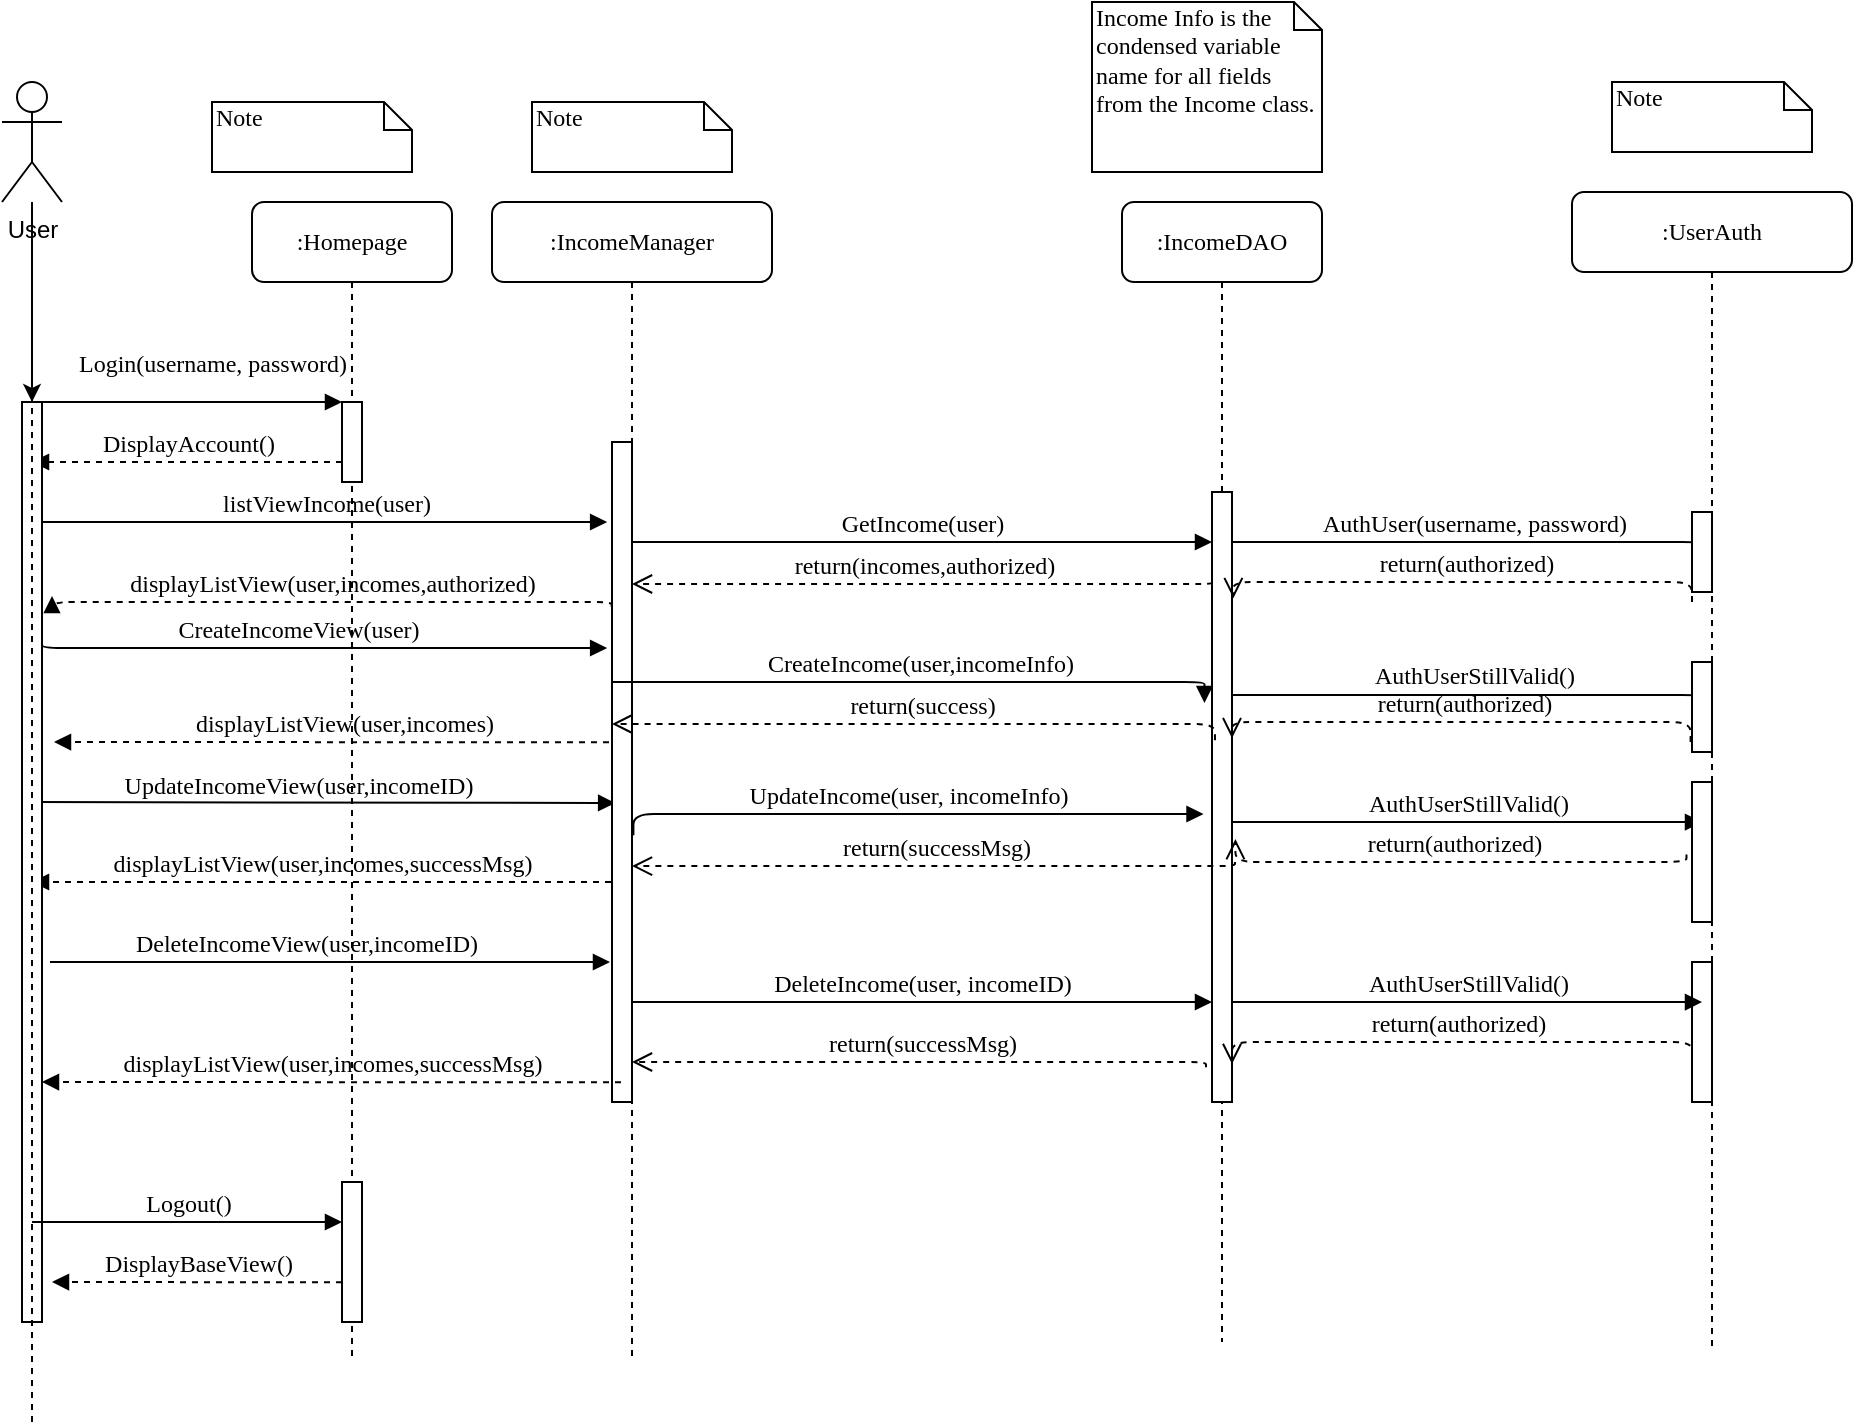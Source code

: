 <mxfile version="15.2.7" type="device"><diagram name="Page-1" id="13e1069c-82ec-6db2-03f1-153e76fe0fe0"><mxGraphModel dx="870" dy="1387" grid="1" gridSize="10" guides="1" tooltips="1" connect="1" arrows="1" fold="1" page="1" pageScale="1" pageWidth="1100" pageHeight="850" background="none" math="0" shadow="0"><root><mxCell id="0"/><mxCell id="1" parent="0"/><mxCell id="7baba1c4bc27f4b0-2" value=":Homepage" style="shape=umlLifeline;perimeter=lifelinePerimeter;whiteSpace=wrap;html=1;container=1;collapsible=0;recursiveResize=0;outlineConnect=0;rounded=1;shadow=0;comic=0;labelBackgroundColor=none;strokeWidth=1;fontFamily=Verdana;fontSize=12;align=center;" parent="1" vertex="1"><mxGeometry x="260" y="80" width="100" height="580" as="geometry"/></mxCell><mxCell id="7baba1c4bc27f4b0-10" value="" style="html=1;points=[];perimeter=orthogonalPerimeter;rounded=0;shadow=0;comic=0;labelBackgroundColor=none;strokeWidth=1;fontFamily=Verdana;fontSize=12;align=center;" parent="7baba1c4bc27f4b0-2" vertex="1"><mxGeometry x="45" y="100" width="10" height="40" as="geometry"/></mxCell><mxCell id="4TVEe99Xzf-qVYbrV3lp-6" value="DisplayAccount()" style="html=1;verticalAlign=bottom;endArrow=block;labelBackgroundColor=none;fontFamily=Verdana;fontSize=12;edgeStyle=elbowEdgeStyle;elbow=vertical;dashed=1;" parent="7baba1c4bc27f4b0-2" edge="1"><mxGeometry relative="1" as="geometry"><mxPoint x="45" y="130" as="sourcePoint"/><mxPoint x="-110" y="130" as="targetPoint"/></mxGeometry></mxCell><mxCell id="4TVEe99Xzf-qVYbrV3lp-9" value="displayListView(user,incomes,authorized)" style="html=1;verticalAlign=bottom;endArrow=block;labelBackgroundColor=none;fontFamily=Verdana;fontSize=12;edgeStyle=elbowEdgeStyle;elbow=vertical;jumpStyle=line;dashed=1;exitX=-0.014;exitY=0.25;exitDx=0;exitDy=0;exitPerimeter=0;" parent="7baba1c4bc27f4b0-2" source="7baba1c4bc27f4b0-13" edge="1"><mxGeometry relative="1" as="geometry"><mxPoint x="189.5" y="191" as="sourcePoint"/><mxPoint x="-100" y="197" as="targetPoint"/></mxGeometry></mxCell><mxCell id="4TVEe99Xzf-qVYbrV3lp-13" value="UpdateIncomeView(user,incomeID)" style="html=1;verticalAlign=bottom;endArrow=block;labelBackgroundColor=none;fontFamily=Verdana;fontSize=12;edgeStyle=elbowEdgeStyle;elbow=vertical;entryX=0.157;entryY=0.548;entryDx=0;entryDy=0;entryPerimeter=0;" parent="7baba1c4bc27f4b0-2" target="7baba1c4bc27f4b0-13" edge="1"><mxGeometry x="-0.088" relative="1" as="geometry"><mxPoint x="-110" y="300" as="sourcePoint"/><mxPoint x="170" y="300" as="targetPoint"/><mxPoint as="offset"/></mxGeometry></mxCell><mxCell id="4TVEe99Xzf-qVYbrV3lp-21" value="" style="html=1;points=[];perimeter=orthogonalPerimeter;rounded=0;shadow=0;comic=0;labelBackgroundColor=none;strokeWidth=1;fontFamily=Verdana;fontSize=12;align=center;" parent="7baba1c4bc27f4b0-2" vertex="1"><mxGeometry x="45" y="490" width="10" height="70" as="geometry"/></mxCell><mxCell id="4TVEe99Xzf-qVYbrV3lp-23" value="DisplayBaseView()" style="html=1;verticalAlign=bottom;endArrow=block;labelBackgroundColor=none;fontFamily=Verdana;fontSize=12;edgeStyle=elbowEdgeStyle;elbow=vertical;dashed=1;" parent="7baba1c4bc27f4b0-2" edge="1"><mxGeometry relative="1" as="geometry"><mxPoint x="45" y="540.14" as="sourcePoint"/><mxPoint x="-100" y="540" as="targetPoint"/></mxGeometry></mxCell><mxCell id="fCxWmug6QsuTnybMGCIH-9" value="displayListView(user,incomes)" style="html=1;verticalAlign=bottom;endArrow=block;labelBackgroundColor=none;fontFamily=Verdana;fontSize=12;edgeStyle=elbowEdgeStyle;elbow=vertical;jumpStyle=line;dashed=1;" parent="7baba1c4bc27f4b0-2" edge="1"><mxGeometry relative="1" as="geometry"><mxPoint x="190.5" y="270.14" as="sourcePoint"/><mxPoint x="-99" y="270.14" as="targetPoint"/></mxGeometry></mxCell><mxCell id="fCxWmug6QsuTnybMGCIH-10" value="displayListView(user,incomes,successMsg)" style="html=1;verticalAlign=bottom;endArrow=block;labelBackgroundColor=none;fontFamily=Verdana;fontSize=12;edgeStyle=elbowEdgeStyle;elbow=vertical;jumpStyle=line;dashed=1;" parent="7baba1c4bc27f4b0-2" edge="1"><mxGeometry relative="1" as="geometry"><mxPoint x="179.5" y="340.0" as="sourcePoint"/><mxPoint x="-110" y="340.0" as="targetPoint"/></mxGeometry></mxCell><mxCell id="4TVEe99Xzf-qVYbrV3lp-17" value="DeleteIncomeView(user,incomeID)" style="html=1;verticalAlign=bottom;endArrow=block;labelBackgroundColor=none;fontFamily=Verdana;fontSize=12;edgeStyle=elbowEdgeStyle;elbow=vertical;" parent="7baba1c4bc27f4b0-2" edge="1"><mxGeometry x="-0.088" relative="1" as="geometry"><mxPoint x="-101" y="380" as="sourcePoint"/><mxPoint x="179" y="380" as="targetPoint"/><mxPoint as="offset"/><Array as="points"><mxPoint x="80" y="380"/></Array></mxGeometry></mxCell><mxCell id="7baba1c4bc27f4b0-3" value=":IncomeManager" style="shape=umlLifeline;perimeter=lifelinePerimeter;whiteSpace=wrap;html=1;container=1;collapsible=0;recursiveResize=0;outlineConnect=0;rounded=1;shadow=0;comic=0;labelBackgroundColor=none;strokeWidth=1;fontFamily=Verdana;fontSize=12;align=center;" parent="1" vertex="1"><mxGeometry x="380" y="80" width="140" height="580" as="geometry"/></mxCell><mxCell id="7baba1c4bc27f4b0-13" value="" style="html=1;points=[];perimeter=orthogonalPerimeter;rounded=0;shadow=0;comic=0;labelBackgroundColor=none;strokeWidth=1;fontFamily=Verdana;fontSize=12;align=center;" parent="7baba1c4bc27f4b0-3" vertex="1"><mxGeometry x="60" y="120" width="10" height="330" as="geometry"/></mxCell><mxCell id="4TVEe99Xzf-qVYbrV3lp-12" value="CreateIncome(user,incomeInfo)" style="html=1;verticalAlign=bottom;endArrow=block;labelBackgroundColor=none;fontFamily=Verdana;fontSize=12;edgeStyle=elbowEdgeStyle;elbow=vertical;entryX=-0.376;entryY=0.346;entryDx=0;entryDy=0;entryPerimeter=0;" parent="7baba1c4bc27f4b0-3" target="7baba1c4bc27f4b0-16" edge="1"><mxGeometry relative="1" as="geometry"><mxPoint x="60" y="240" as="sourcePoint"/><Array as="points"><mxPoint x="175" y="240"/><mxPoint x="85" y="210"/></Array><mxPoint x="200" y="240" as="targetPoint"/></mxGeometry></mxCell><mxCell id="7baba1c4bc27f4b0-4" value=":IncomeDAO" style="shape=umlLifeline;perimeter=lifelinePerimeter;whiteSpace=wrap;html=1;container=1;collapsible=0;recursiveResize=0;outlineConnect=0;rounded=1;shadow=0;comic=0;labelBackgroundColor=none;strokeWidth=1;fontFamily=Verdana;fontSize=12;align=center;" parent="1" vertex="1"><mxGeometry x="695" y="80" width="100" height="570" as="geometry"/></mxCell><mxCell id="4TVEe99Xzf-qVYbrV3lp-11" value="return(incomes,authorized)" style="html=1;verticalAlign=bottom;endArrow=open;dashed=1;endSize=8;labelBackgroundColor=none;fontFamily=Verdana;fontSize=12;edgeStyle=elbowEdgeStyle;elbow=vertical;" parent="7baba1c4bc27f4b0-4" target="7baba1c4bc27f4b0-3" edge="1"><mxGeometry relative="1" as="geometry"><mxPoint x="-100" y="191" as="targetPoint"/><Array as="points"><mxPoint x="-100" y="191"/><mxPoint x="-10" y="190"/><mxPoint x="20" y="190"/></Array><mxPoint x="45" y="190" as="sourcePoint"/></mxGeometry></mxCell><mxCell id="fCxWmug6QsuTnybMGCIH-18" value="AuthUser(username, password)" style="html=1;verticalAlign=bottom;endArrow=block;labelBackgroundColor=none;fontFamily=Verdana;fontSize=12;edgeStyle=elbowEdgeStyle;elbow=vertical;entryX=0.5;entryY=0.214;entryDx=0;entryDy=0;entryPerimeter=0;" parent="7baba1c4bc27f4b0-4" target="fCxWmug6QsuTnybMGCIH-15" edge="1"><mxGeometry relative="1" as="geometry"><mxPoint x="55" y="170" as="sourcePoint"/><Array as="points"><mxPoint x="155" y="170"/><mxPoint x="65" y="140"/></Array><mxPoint x="275" y="170" as="targetPoint"/></mxGeometry></mxCell><mxCell id="fCxWmug6QsuTnybMGCIH-22" value="AuthUserStillValid()" style="html=1;verticalAlign=bottom;endArrow=block;labelBackgroundColor=none;fontFamily=Verdana;fontSize=12;edgeStyle=elbowEdgeStyle;elbow=vertical;entryX=0.5;entryY=0.214;entryDx=0;entryDy=0;entryPerimeter=0;" parent="7baba1c4bc27f4b0-4" edge="1"><mxGeometry relative="1" as="geometry"><mxPoint x="55" y="310.02" as="sourcePoint"/><Array as="points"><mxPoint x="155" y="310.02"/><mxPoint x="65" y="280.02"/></Array><mxPoint x="290" y="310" as="targetPoint"/></mxGeometry></mxCell><mxCell id="fCxWmug6QsuTnybMGCIH-27" value="AuthUserStillValid()" style="html=1;verticalAlign=bottom;endArrow=block;labelBackgroundColor=none;fontFamily=Verdana;fontSize=12;edgeStyle=elbowEdgeStyle;elbow=vertical;entryX=0.5;entryY=0.214;entryDx=0;entryDy=0;entryPerimeter=0;" parent="7baba1c4bc27f4b0-4" edge="1"><mxGeometry relative="1" as="geometry"><mxPoint x="55" y="246.44" as="sourcePoint"/><Array as="points"><mxPoint x="155" y="246.44"/><mxPoint x="65" y="216.44"/></Array><mxPoint x="290" y="240.0" as="targetPoint"/></mxGeometry></mxCell><mxCell id="7baba1c4bc27f4b0-16" value="" style="html=1;points=[];perimeter=orthogonalPerimeter;rounded=0;shadow=0;comic=0;labelBackgroundColor=none;strokeWidth=1;fontFamily=Verdana;fontSize=12;align=center;" parent="1" vertex="1"><mxGeometry x="740" y="225" width="10" height="305" as="geometry"/></mxCell><mxCell id="7baba1c4bc27f4b0-17" value="GetIncome(user)" style="html=1;verticalAlign=bottom;endArrow=block;labelBackgroundColor=none;fontFamily=Verdana;fontSize=12;edgeStyle=elbowEdgeStyle;elbow=vertical;" parent="1" source="7baba1c4bc27f4b0-13" target="7baba1c4bc27f4b0-16" edge="1"><mxGeometry relative="1" as="geometry"><mxPoint x="510" y="220" as="sourcePoint"/><Array as="points"><mxPoint x="550" y="250"/><mxPoint x="460" y="220"/></Array></mxGeometry></mxCell><mxCell id="7baba1c4bc27f4b0-11" value="Login(username, password)" style="html=1;verticalAlign=bottom;endArrow=block;entryX=0;entryY=0;labelBackgroundColor=none;fontFamily=Verdana;fontSize=12;edgeStyle=elbowEdgeStyle;elbow=vertical;" parent="1" source="7baba1c4bc27f4b0-9" target="7baba1c4bc27f4b0-10" edge="1"><mxGeometry x="0.132" y="10" relative="1" as="geometry"><mxPoint x="220" y="190" as="sourcePoint"/><mxPoint as="offset"/></mxGeometry></mxCell><mxCell id="7baba1c4bc27f4b0-41" value="Note" style="shape=note;whiteSpace=wrap;html=1;size=14;verticalAlign=top;align=left;spacingTop=-6;rounded=0;shadow=0;comic=0;labelBackgroundColor=none;strokeWidth=1;fontFamily=Verdana;fontSize=12" parent="1" vertex="1"><mxGeometry x="240" y="30" width="100" height="35" as="geometry"/></mxCell><mxCell id="7baba1c4bc27f4b0-42" value="Note" style="shape=note;whiteSpace=wrap;html=1;size=14;verticalAlign=top;align=left;spacingTop=-6;rounded=0;shadow=0;comic=0;labelBackgroundColor=none;strokeWidth=1;fontFamily=Verdana;fontSize=12" parent="1" vertex="1"><mxGeometry x="400" y="30" width="100" height="35" as="geometry"/></mxCell><mxCell id="7baba1c4bc27f4b0-43" value="Income Info is the condensed variable name for all fields from the Income class." style="shape=note;whiteSpace=wrap;html=1;size=14;verticalAlign=top;align=left;spacingTop=-6;rounded=0;shadow=0;comic=0;labelBackgroundColor=none;strokeWidth=1;fontFamily=Verdana;fontSize=12" parent="1" vertex="1"><mxGeometry x="680" y="-20" width="115" height="85" as="geometry"/></mxCell><mxCell id="7baba1c4bc27f4b0-9" value="" style="html=1;points=[];perimeter=orthogonalPerimeter;rounded=0;shadow=0;comic=0;labelBackgroundColor=none;strokeWidth=1;fontFamily=Verdana;fontSize=12;align=center;" parent="1" vertex="1"><mxGeometry x="145" y="180" width="10" height="460" as="geometry"/></mxCell><mxCell id="4TVEe99Xzf-qVYbrV3lp-2" value="" style="endArrow=none;dashed=1;html=1;" parent="1" edge="1"><mxGeometry width="50" height="50" relative="1" as="geometry"><mxPoint x="150" y="690" as="sourcePoint"/><mxPoint x="150" y="120" as="targetPoint"/></mxGeometry></mxCell><mxCell id="fCxWmug6QsuTnybMGCIH-1" value="" style="edgeStyle=orthogonalEdgeStyle;rounded=0;orthogonalLoop=1;jettySize=auto;html=1;" parent="1" source="4TVEe99Xzf-qVYbrV3lp-3" target="7baba1c4bc27f4b0-9" edge="1"><mxGeometry relative="1" as="geometry"><mxPoint x="150" y="120" as="sourcePoint"/></mxGeometry></mxCell><mxCell id="4TVEe99Xzf-qVYbrV3lp-3" value="User" style="shape=umlActor;verticalLabelPosition=bottom;verticalAlign=top;html=1;outlineConnect=0;" parent="1" vertex="1"><mxGeometry x="135" y="20" width="30" height="60" as="geometry"/></mxCell><mxCell id="4TVEe99Xzf-qVYbrV3lp-7" value="listViewIncome(user)" style="html=1;verticalAlign=bottom;endArrow=block;labelBackgroundColor=none;fontFamily=Verdana;fontSize=12;edgeStyle=elbowEdgeStyle;elbow=vertical;entryX=-0.243;entryY=0.12;entryDx=0;entryDy=0;entryPerimeter=0;" parent="1" target="7baba1c4bc27f4b0-13" edge="1"><mxGeometry relative="1" as="geometry"><mxPoint x="155" y="240" as="sourcePoint"/><mxPoint x="420" y="240" as="targetPoint"/><Array as="points"><mxPoint x="390" y="240"/></Array></mxGeometry></mxCell><mxCell id="4TVEe99Xzf-qVYbrV3lp-10" value="CreateIncomeView(user)" style="html=1;verticalAlign=bottom;endArrow=block;labelBackgroundColor=none;fontFamily=Verdana;fontSize=12;edgeStyle=elbowEdgeStyle;elbow=vertical;entryX=-0.243;entryY=0.311;entryDx=0;entryDy=0;entryPerimeter=0;" parent="1" target="7baba1c4bc27f4b0-13" edge="1"><mxGeometry x="-0.088" relative="1" as="geometry"><mxPoint x="155" y="300" as="sourcePoint"/><mxPoint x="420" y="304" as="targetPoint"/><mxPoint as="offset"/><Array as="points"><mxPoint x="360" y="303"/></Array></mxGeometry></mxCell><mxCell id="4TVEe99Xzf-qVYbrV3lp-14" value="UpdateIncome(user, incomeInfo)" style="html=1;verticalAlign=bottom;endArrow=block;labelBackgroundColor=none;fontFamily=Verdana;fontSize=12;edgeStyle=elbowEdgeStyle;elbow=vertical;entryX=-0.424;entryY=0.529;entryDx=0;entryDy=0;entryPerimeter=0;exitX=1.071;exitY=0.596;exitDx=0;exitDy=0;exitPerimeter=0;" parent="1" source="7baba1c4bc27f4b0-13" target="7baba1c4bc27f4b0-16" edge="1"><mxGeometry relative="1" as="geometry"><mxPoint x="440" y="369.5" as="sourcePoint"/><Array as="points"><mxPoint x="510" y="386"/><mxPoint x="520" y="400"/><mxPoint x="555" y="369.5"/><mxPoint x="465" y="339.5"/></Array><mxPoint x="580" y="369.5" as="targetPoint"/></mxGeometry></mxCell><mxCell id="4TVEe99Xzf-qVYbrV3lp-16" value="return(success)" style="html=1;verticalAlign=bottom;endArrow=open;dashed=1;endSize=8;labelBackgroundColor=none;fontFamily=Verdana;fontSize=12;edgeStyle=elbowEdgeStyle;elbow=vertical;exitX=0.148;exitY=0.407;exitDx=0;exitDy=0;exitPerimeter=0;" parent="1" source="7baba1c4bc27f4b0-16" edge="1"><mxGeometry relative="1" as="geometry"><mxPoint x="440" y="341" as="targetPoint"/><Array as="points"><mxPoint x="740" y="341"/><mxPoint x="530" y="340"/><mxPoint x="560" y="340"/></Array><mxPoint x="585" y="340" as="sourcePoint"/></mxGeometry></mxCell><mxCell id="fCxWmug6QsuTnybMGCIH-3" value="return(successMsg)" style="html=1;verticalAlign=bottom;endArrow=open;dashed=1;endSize=8;labelBackgroundColor=none;fontFamily=Verdana;fontSize=12;edgeStyle=elbowEdgeStyle;elbow=vertical;exitX=0.148;exitY=0.407;exitDx=0;exitDy=0;exitPerimeter=0;" parent="1" edge="1"><mxGeometry relative="1" as="geometry"><mxPoint x="450" y="412.04" as="targetPoint"/><Array as="points"><mxPoint x="750" y="412.04"/><mxPoint x="540" y="411.04"/><mxPoint x="570" y="411.04"/></Array><mxPoint x="751.48" y="410.0" as="sourcePoint"/></mxGeometry></mxCell><mxCell id="4TVEe99Xzf-qVYbrV3lp-19" value="return(successMsg)" style="html=1;verticalAlign=bottom;endArrow=open;dashed=1;endSize=8;labelBackgroundColor=none;fontFamily=Verdana;fontSize=12;edgeStyle=elbowEdgeStyle;elbow=vertical;exitX=-0.3;exitY=0.943;exitDx=0;exitDy=0;exitPerimeter=0;" parent="1" source="7baba1c4bc27f4b0-16" target="7baba1c4bc27f4b0-3" edge="1"><mxGeometry relative="1" as="geometry"><mxPoint x="590" y="475.5" as="targetPoint"/><Array as="points"><mxPoint x="580" y="510"/><mxPoint x="650" y="476"/><mxPoint x="590" y="475.5"/><mxPoint x="680" y="474.5"/><mxPoint x="710" y="474.5"/></Array><mxPoint x="690" y="476" as="sourcePoint"/></mxGeometry></mxCell><mxCell id="4TVEe99Xzf-qVYbrV3lp-18" value="DeleteIncome(user, incomeID)" style="html=1;verticalAlign=bottom;endArrow=block;labelBackgroundColor=none;fontFamily=Verdana;fontSize=12;edgeStyle=elbowEdgeStyle;elbow=vertical;" parent="1" edge="1"><mxGeometry relative="1" as="geometry"><mxPoint x="450" y="480" as="sourcePoint"/><Array as="points"><mxPoint x="555" y="480"/><mxPoint x="465" y="450"/></Array><mxPoint x="740" y="480" as="targetPoint"/></mxGeometry></mxCell><mxCell id="fCxWmug6QsuTnybMGCIH-11" value="displayListView(user,incomes,successMsg)" style="html=1;verticalAlign=bottom;endArrow=block;labelBackgroundColor=none;fontFamily=Verdana;fontSize=12;edgeStyle=elbowEdgeStyle;elbow=vertical;jumpStyle=line;dashed=1;" parent="1" edge="1"><mxGeometry relative="1" as="geometry"><mxPoint x="444.5" y="520.14" as="sourcePoint"/><mxPoint x="155" y="520.14" as="targetPoint"/></mxGeometry></mxCell><mxCell id="4TVEe99Xzf-qVYbrV3lp-22" value="Logout()" style="html=1;verticalAlign=bottom;endArrow=block;entryX=0;entryY=0;labelBackgroundColor=none;fontFamily=Verdana;fontSize=12;edgeStyle=elbowEdgeStyle;elbow=vertical;" parent="1" edge="1"><mxGeometry relative="1" as="geometry"><mxPoint x="150" y="590" as="sourcePoint"/><mxPoint x="305" y="590.14" as="targetPoint"/></mxGeometry></mxCell><mxCell id="fCxWmug6QsuTnybMGCIH-14" value=":UserAuth" style="shape=umlLifeline;perimeter=lifelinePerimeter;whiteSpace=wrap;html=1;container=1;collapsible=0;recursiveResize=0;outlineConnect=0;rounded=1;shadow=0;comic=0;labelBackgroundColor=none;strokeWidth=1;fontFamily=Verdana;fontSize=12;align=center;" parent="1" vertex="1"><mxGeometry x="920" y="75" width="140" height="580" as="geometry"/></mxCell><mxCell id="fCxWmug6QsuTnybMGCIH-15" value="" style="html=1;points=[];perimeter=orthogonalPerimeter;rounded=0;shadow=0;comic=0;labelBackgroundColor=none;strokeWidth=1;fontFamily=Verdana;fontSize=12;align=center;" parent="fCxWmug6QsuTnybMGCIH-14" vertex="1"><mxGeometry x="60" y="160" width="10" height="40" as="geometry"/></mxCell><mxCell id="fCxWmug6QsuTnybMGCIH-19" value="return(authorized)" style="html=1;verticalAlign=bottom;endArrow=open;dashed=1;endSize=8;labelBackgroundColor=none;fontFamily=Verdana;fontSize=12;edgeStyle=elbowEdgeStyle;elbow=vertical;entryX=1.069;entryY=0.174;entryDx=0;entryDy=0;entryPerimeter=0;" parent="fCxWmug6QsuTnybMGCIH-14" target="7baba1c4bc27f4b0-16" edge="1"><mxGeometry relative="1" as="geometry"><mxPoint x="-160" y="206" as="targetPoint"/><Array as="points"><mxPoint x="-50" y="195"/><mxPoint x="5" y="205"/><mxPoint x="35" y="205"/></Array><mxPoint x="60" y="205" as="sourcePoint"/></mxGeometry></mxCell><mxCell id="fCxWmug6QsuTnybMGCIH-20" value="" style="html=1;points=[];perimeter=orthogonalPerimeter;rounded=0;shadow=0;comic=0;labelBackgroundColor=none;strokeWidth=1;fontFamily=Verdana;fontSize=12;align=center;" parent="fCxWmug6QsuTnybMGCIH-14" vertex="1"><mxGeometry x="60" y="295" width="10" height="70" as="geometry"/></mxCell><mxCell id="fCxWmug6QsuTnybMGCIH-23" value="" style="html=1;points=[];perimeter=orthogonalPerimeter;rounded=0;shadow=0;comic=0;labelBackgroundColor=none;strokeWidth=1;fontFamily=Verdana;fontSize=12;align=center;" parent="fCxWmug6QsuTnybMGCIH-14" vertex="1"><mxGeometry x="60" y="385" width="10" height="70" as="geometry"/></mxCell><mxCell id="fCxWmug6QsuTnybMGCIH-25" value="return(authorized)" style="html=1;verticalAlign=bottom;endArrow=open;dashed=1;endSize=8;labelBackgroundColor=none;fontFamily=Verdana;fontSize=12;edgeStyle=elbowEdgeStyle;elbow=vertical;exitX=-0.276;exitY=0.517;exitDx=0;exitDy=0;exitPerimeter=0;" parent="fCxWmug6QsuTnybMGCIH-14" edge="1"><mxGeometry relative="1" as="geometry"><mxPoint x="-170" y="436" as="targetPoint"/><Array as="points"><mxPoint x="-50" y="425"/><mxPoint x="-47.24" y="425.46"/><mxPoint x="7.07" y="456.46"/><mxPoint x="37.07" y="456.46"/></Array><mxPoint x="60" y="432.65" as="sourcePoint"/></mxGeometry></mxCell><mxCell id="fCxWmug6QsuTnybMGCIH-26" value="" style="html=1;points=[];perimeter=orthogonalPerimeter;rounded=0;shadow=0;comic=0;labelBackgroundColor=none;strokeWidth=1;fontFamily=Verdana;fontSize=12;align=center;" parent="fCxWmug6QsuTnybMGCIH-14" vertex="1"><mxGeometry x="60" y="235" width="10" height="45" as="geometry"/></mxCell><mxCell id="fCxWmug6QsuTnybMGCIH-17" value="Note" style="shape=note;whiteSpace=wrap;html=1;size=14;verticalAlign=top;align=left;spacingTop=-6;rounded=0;shadow=0;comic=0;labelBackgroundColor=none;strokeWidth=1;fontFamily=Verdana;fontSize=12" parent="1" vertex="1"><mxGeometry x="940" y="20" width="100" height="35" as="geometry"/></mxCell><mxCell id="fCxWmug6QsuTnybMGCIH-21" value="return(authorized)" style="html=1;verticalAlign=bottom;endArrow=open;dashed=1;endSize=8;labelBackgroundColor=none;fontFamily=Verdana;fontSize=12;edgeStyle=elbowEdgeStyle;elbow=vertical;entryX=1.172;entryY=0.569;entryDx=0;entryDy=0;entryPerimeter=0;exitX=-0.276;exitY=0.517;exitDx=0;exitDy=0;exitPerimeter=0;" parent="1" source="fCxWmug6QsuTnybMGCIH-20" target="7baba1c4bc27f4b0-16" edge="1"><mxGeometry relative="1" as="geometry"><mxPoint x="750" y="428.07" as="targetPoint"/><Array as="points"><mxPoint x="880" y="410"/><mxPoint x="870" y="399"/><mxPoint x="924.31" y="430"/><mxPoint x="954.31" y="430"/></Array><mxPoint x="970" y="420" as="sourcePoint"/></mxGeometry></mxCell><mxCell id="fCxWmug6QsuTnybMGCIH-24" value="AuthUserStillValid()" style="html=1;verticalAlign=bottom;endArrow=block;labelBackgroundColor=none;fontFamily=Verdana;fontSize=12;edgeStyle=elbowEdgeStyle;elbow=vertical;entryX=0.5;entryY=0.214;entryDx=0;entryDy=0;entryPerimeter=0;" parent="1" edge="1"><mxGeometry relative="1" as="geometry"><mxPoint x="750" y="480.02" as="sourcePoint"/><Array as="points"><mxPoint x="850" y="480.02"/><mxPoint x="760" y="450.02"/></Array><mxPoint x="985" y="480" as="targetPoint"/></mxGeometry></mxCell><mxCell id="fCxWmug6QsuTnybMGCIH-28" value="return(authorized)" style="html=1;verticalAlign=bottom;endArrow=open;dashed=1;endSize=8;labelBackgroundColor=none;fontFamily=Verdana;fontSize=12;edgeStyle=elbowEdgeStyle;elbow=vertical;entryX=1.069;entryY=0.174;entryDx=0;entryDy=0;entryPerimeter=0;" parent="1" edge="1"><mxGeometry relative="1" as="geometry"><mxPoint x="750" y="348.07" as="targetPoint"/><Array as="points"><mxPoint x="869.31" y="340"/><mxPoint x="924.31" y="350"/><mxPoint x="954.31" y="350"/></Array><mxPoint x="979.31" y="350" as="sourcePoint"/></mxGeometry></mxCell></root></mxGraphModel></diagram></mxfile>
